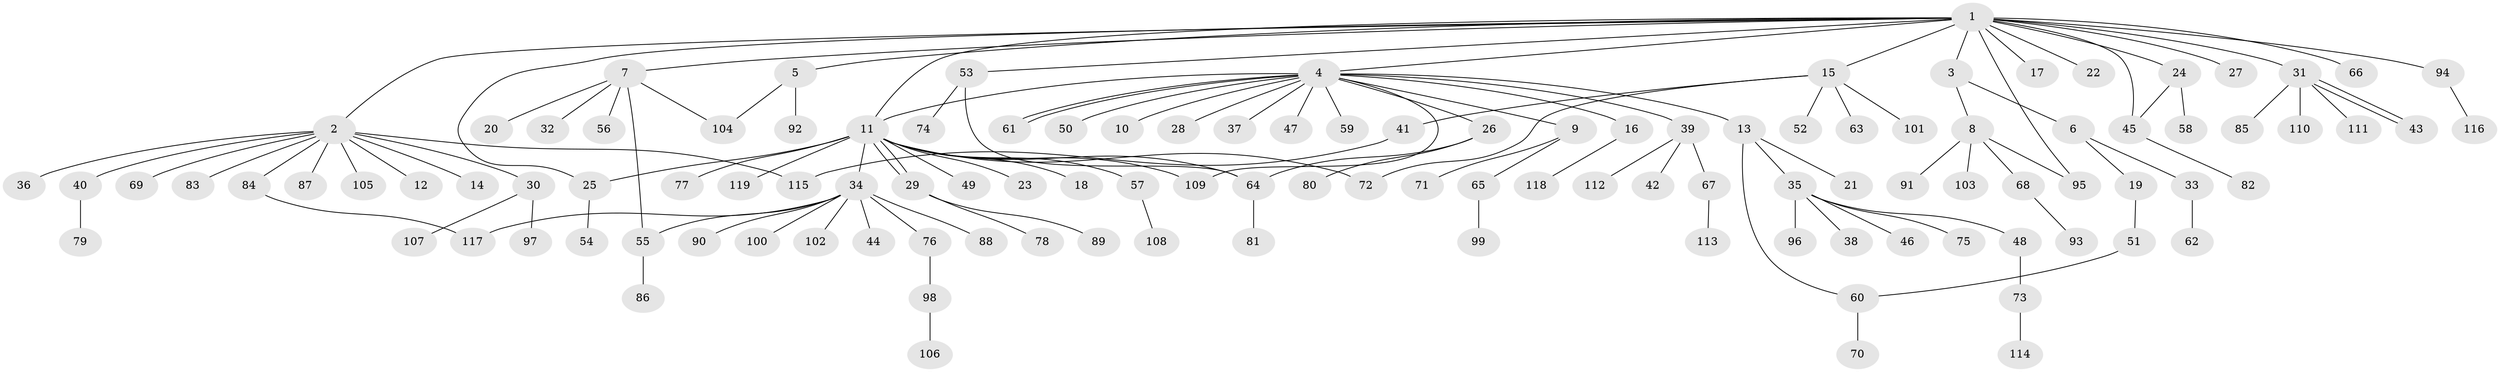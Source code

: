 // coarse degree distribution, {17: 0.022727272727272728, 11: 0.011363636363636364, 3: 0.07954545454545454, 15: 0.011363636363636364, 2: 0.22727272727272727, 6: 0.011363636363636364, 5: 0.045454545454545456, 1: 0.5795454545454546, 8: 0.011363636363636364}
// Generated by graph-tools (version 1.1) at 2025/23/03/03/25 07:23:55]
// undirected, 119 vertices, 134 edges
graph export_dot {
graph [start="1"]
  node [color=gray90,style=filled];
  1;
  2;
  3;
  4;
  5;
  6;
  7;
  8;
  9;
  10;
  11;
  12;
  13;
  14;
  15;
  16;
  17;
  18;
  19;
  20;
  21;
  22;
  23;
  24;
  25;
  26;
  27;
  28;
  29;
  30;
  31;
  32;
  33;
  34;
  35;
  36;
  37;
  38;
  39;
  40;
  41;
  42;
  43;
  44;
  45;
  46;
  47;
  48;
  49;
  50;
  51;
  52;
  53;
  54;
  55;
  56;
  57;
  58;
  59;
  60;
  61;
  62;
  63;
  64;
  65;
  66;
  67;
  68;
  69;
  70;
  71;
  72;
  73;
  74;
  75;
  76;
  77;
  78;
  79;
  80;
  81;
  82;
  83;
  84;
  85;
  86;
  87;
  88;
  89;
  90;
  91;
  92;
  93;
  94;
  95;
  96;
  97;
  98;
  99;
  100;
  101;
  102;
  103;
  104;
  105;
  106;
  107;
  108;
  109;
  110;
  111;
  112;
  113;
  114;
  115;
  116;
  117;
  118;
  119;
  1 -- 2;
  1 -- 3;
  1 -- 4;
  1 -- 5;
  1 -- 7;
  1 -- 11;
  1 -- 15;
  1 -- 17;
  1 -- 22;
  1 -- 24;
  1 -- 25;
  1 -- 27;
  1 -- 31;
  1 -- 45;
  1 -- 53;
  1 -- 66;
  1 -- 94;
  1 -- 95;
  2 -- 12;
  2 -- 14;
  2 -- 30;
  2 -- 36;
  2 -- 40;
  2 -- 69;
  2 -- 83;
  2 -- 84;
  2 -- 87;
  2 -- 105;
  2 -- 115;
  3 -- 6;
  3 -- 8;
  4 -- 9;
  4 -- 10;
  4 -- 11;
  4 -- 13;
  4 -- 16;
  4 -- 26;
  4 -- 28;
  4 -- 37;
  4 -- 39;
  4 -- 47;
  4 -- 50;
  4 -- 59;
  4 -- 61;
  4 -- 61;
  4 -- 109;
  5 -- 92;
  5 -- 104;
  6 -- 19;
  6 -- 33;
  7 -- 20;
  7 -- 32;
  7 -- 55;
  7 -- 56;
  7 -- 104;
  8 -- 68;
  8 -- 91;
  8 -- 95;
  8 -- 103;
  9 -- 65;
  9 -- 71;
  11 -- 18;
  11 -- 23;
  11 -- 25;
  11 -- 29;
  11 -- 29;
  11 -- 34;
  11 -- 49;
  11 -- 57;
  11 -- 64;
  11 -- 72;
  11 -- 77;
  11 -- 109;
  11 -- 119;
  13 -- 21;
  13 -- 35;
  13 -- 60;
  15 -- 41;
  15 -- 52;
  15 -- 63;
  15 -- 72;
  15 -- 101;
  16 -- 118;
  19 -- 51;
  24 -- 45;
  24 -- 58;
  25 -- 54;
  26 -- 64;
  26 -- 80;
  29 -- 78;
  29 -- 89;
  30 -- 97;
  30 -- 107;
  31 -- 43;
  31 -- 43;
  31 -- 85;
  31 -- 110;
  31 -- 111;
  33 -- 62;
  34 -- 44;
  34 -- 55;
  34 -- 76;
  34 -- 88;
  34 -- 90;
  34 -- 100;
  34 -- 102;
  34 -- 117;
  35 -- 38;
  35 -- 46;
  35 -- 48;
  35 -- 75;
  35 -- 96;
  39 -- 42;
  39 -- 67;
  39 -- 112;
  40 -- 79;
  41 -- 115;
  45 -- 82;
  48 -- 73;
  51 -- 60;
  53 -- 64;
  53 -- 74;
  55 -- 86;
  57 -- 108;
  60 -- 70;
  64 -- 81;
  65 -- 99;
  67 -- 113;
  68 -- 93;
  73 -- 114;
  76 -- 98;
  84 -- 117;
  94 -- 116;
  98 -- 106;
}
